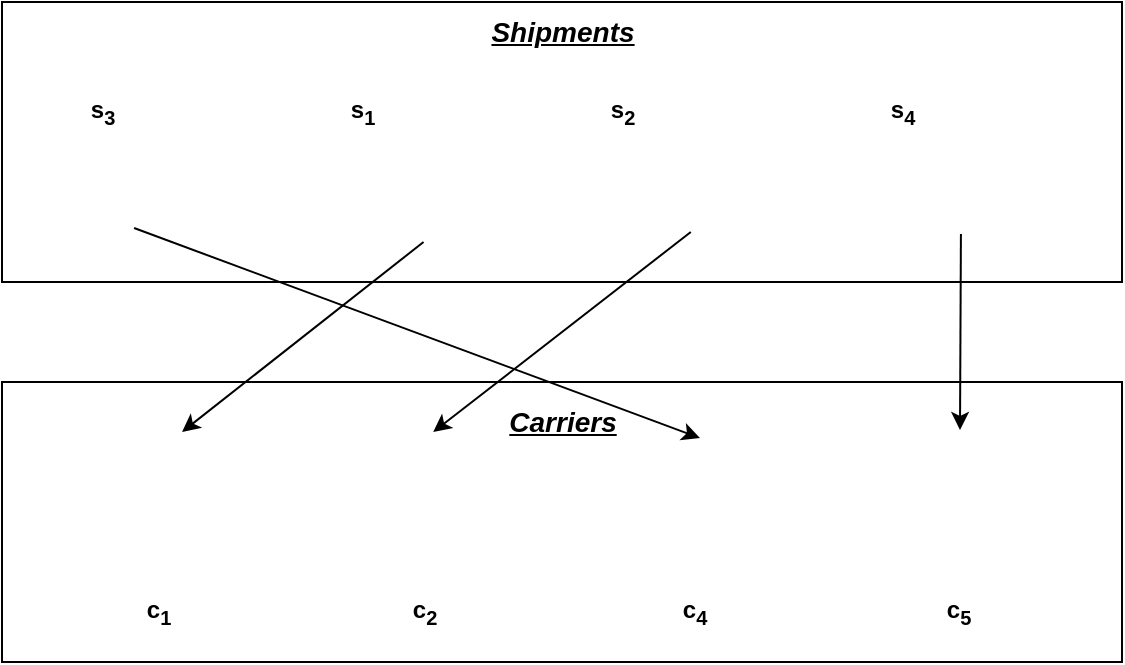 <mxfile version="27.1.0">
  <diagram name="Page-1" id="V66jjtAIcyRsQLiRkZYL">
    <mxGraphModel dx="1726" dy="777" grid="1" gridSize="10" guides="1" tooltips="1" connect="1" arrows="1" fold="1" page="1" pageScale="1" pageWidth="300" pageHeight="500" math="0" shadow="0">
      <root>
        <mxCell id="0" />
        <mxCell id="1" parent="0" />
        <mxCell id="elJnN8FyRu267nW9WN58-1" value="" style="rounded=0;whiteSpace=wrap;html=1;" parent="1" vertex="1">
          <mxGeometry x="-280" y="85" width="560" height="140" as="geometry" />
        </mxCell>
        <mxCell id="elJnN8FyRu267nW9WN58-2" value="" style="rounded=0;whiteSpace=wrap;html=1;" parent="1" vertex="1">
          <mxGeometry x="-280" y="275" width="560" height="140" as="geometry" />
        </mxCell>
        <mxCell id="elJnN8FyRu267nW9WN58-5" value="" style="shape=image;verticalLabelPosition=bottom;labelBackgroundColor=default;verticalAlign=top;aspect=fixed;imageAspect=0;image=https://static.thenounproject.com/png/47752-200.png;" parent="1" vertex="1">
          <mxGeometry x="-260" y="97.5" width="115" height="115" as="geometry" />
        </mxCell>
        <mxCell id="elJnN8FyRu267nW9WN58-6" value="" style="shape=image;verticalLabelPosition=bottom;labelBackgroundColor=default;verticalAlign=top;aspect=fixed;imageAspect=0;image=https://static.thenounproject.com/png/47752-200.png;" parent="1" vertex="1">
          <mxGeometry x="-130" y="97.5" width="115" height="115" as="geometry" />
        </mxCell>
        <mxCell id="elJnN8FyRu267nW9WN58-7" value="" style="shape=image;verticalLabelPosition=bottom;labelBackgroundColor=default;verticalAlign=top;aspect=fixed;imageAspect=0;image=https://static.thenounproject.com/png/47752-200.png;" parent="1" vertex="1">
          <mxGeometry x="2.5" y="97.5" width="115" height="115" as="geometry" />
        </mxCell>
        <mxCell id="elJnN8FyRu267nW9WN58-8" value="" style="shape=image;verticalLabelPosition=bottom;labelBackgroundColor=default;verticalAlign=top;aspect=fixed;imageAspect=0;image=https://static.thenounproject.com/png/47752-200.png;" parent="1" vertex="1">
          <mxGeometry x="140" y="97.5" width="115" height="115" as="geometry" />
        </mxCell>
        <mxCell id="elJnN8FyRu267nW9WN58-10" value="&lt;i&gt;&lt;u&gt;&lt;font style=&quot;font-size: 14px;&quot;&gt;Shipments&lt;/font&gt;&lt;/u&gt;&lt;/i&gt;" style="text;html=1;align=center;verticalAlign=middle;resizable=0;points=[];autosize=1;strokeColor=none;fillColor=none;fontStyle=1" parent="1" vertex="1">
          <mxGeometry x="-45" y="85" width="90" height="30" as="geometry" />
        </mxCell>
        <mxCell id="elJnN8FyRu267nW9WN58-12" value="s&lt;sub&gt;3&lt;/sub&gt;" style="text;html=1;align=center;verticalAlign=middle;resizable=0;points=[];autosize=1;strokeColor=none;fillColor=none;fontStyle=1" parent="1" vertex="1">
          <mxGeometry x="-250" y="125" width="40" height="30" as="geometry" />
        </mxCell>
        <mxCell id="elJnN8FyRu267nW9WN58-13" value="s&lt;sub&gt;1&lt;/sub&gt;" style="text;html=1;align=center;verticalAlign=middle;resizable=0;points=[];autosize=1;strokeColor=none;fillColor=none;fontStyle=1" parent="1" vertex="1">
          <mxGeometry x="-120" y="125" width="40" height="30" as="geometry" />
        </mxCell>
        <mxCell id="elJnN8FyRu267nW9WN58-14" value="s&lt;sub&gt;2&lt;/sub&gt;" style="text;html=1;align=center;verticalAlign=middle;resizable=0;points=[];autosize=1;strokeColor=none;fillColor=none;fontStyle=1" parent="1" vertex="1">
          <mxGeometry x="10" y="125" width="40" height="30" as="geometry" />
        </mxCell>
        <mxCell id="elJnN8FyRu267nW9WN58-15" value="s&lt;sub&gt;4&lt;/sub&gt;" style="text;html=1;align=center;verticalAlign=middle;resizable=0;points=[];autosize=1;strokeColor=none;fillColor=none;fontStyle=1" parent="1" vertex="1">
          <mxGeometry x="150" y="125" width="40" height="30" as="geometry" />
        </mxCell>
        <mxCell id="elJnN8FyRu267nW9WN58-16" value="" style="shape=image;verticalLabelPosition=bottom;labelBackgroundColor=default;verticalAlign=top;aspect=fixed;imageAspect=0;image=https://img.freepik.com/premium-vector/vector-icon-cargo-truck-truck-icon-vector-free-delivery-icon_971593-333.jpg;" parent="1" vertex="1">
          <mxGeometry x="-253.69" y="310" width="102.38" height="70" as="geometry" />
        </mxCell>
        <mxCell id="elJnN8FyRu267nW9WN58-17" value="" style="shape=image;verticalLabelPosition=bottom;labelBackgroundColor=default;verticalAlign=top;aspect=fixed;imageAspect=0;image=https://img.freepik.com/premium-vector/vector-icon-cargo-truck-truck-icon-vector-free-delivery-icon_971593-333.jpg;" parent="1" vertex="1">
          <mxGeometry x="-120" y="310" width="102.38" height="70" as="geometry" />
        </mxCell>
        <mxCell id="elJnN8FyRu267nW9WN58-18" value="" style="shape=image;verticalLabelPosition=bottom;labelBackgroundColor=default;verticalAlign=top;aspect=fixed;imageAspect=0;image=https://img.freepik.com/premium-vector/vector-icon-cargo-truck-truck-icon-vector-free-delivery-icon_971593-333.jpg;" parent="1" vertex="1">
          <mxGeometry x="15.12" y="310" width="102.38" height="70" as="geometry" />
        </mxCell>
        <mxCell id="elJnN8FyRu267nW9WN58-19" value="" style="shape=image;verticalLabelPosition=bottom;labelBackgroundColor=default;verticalAlign=top;aspect=fixed;imageAspect=0;image=https://img.freepik.com/premium-vector/vector-icon-cargo-truck-truck-icon-vector-free-delivery-icon_971593-333.jpg;" parent="1" vertex="1">
          <mxGeometry x="146.31" y="310" width="102.38" height="70" as="geometry" />
        </mxCell>
        <mxCell id="elJnN8FyRu267nW9WN58-20" value="c&lt;sub&gt;1&lt;/sub&gt;" style="text;html=1;align=center;verticalAlign=middle;resizable=0;points=[];autosize=1;strokeColor=none;fillColor=none;fontStyle=1" parent="1" vertex="1">
          <mxGeometry x="-222.5" y="375" width="40" height="30" as="geometry" />
        </mxCell>
        <mxCell id="elJnN8FyRu267nW9WN58-21" value="c&lt;sub&gt;2&lt;/sub&gt;" style="text;html=1;align=center;verticalAlign=middle;resizable=0;points=[];autosize=1;strokeColor=none;fillColor=none;fontStyle=1" parent="1" vertex="1">
          <mxGeometry x="-88.81" y="375" width="40" height="30" as="geometry" />
        </mxCell>
        <mxCell id="elJnN8FyRu267nW9WN58-22" value="c&lt;sub&gt;4&lt;/sub&gt;" style="text;html=1;align=center;verticalAlign=middle;resizable=0;points=[];autosize=1;strokeColor=none;fillColor=none;fontStyle=1" parent="1" vertex="1">
          <mxGeometry x="46.31" y="375" width="40" height="30" as="geometry" />
        </mxCell>
        <mxCell id="elJnN8FyRu267nW9WN58-23" value="c&lt;sub&gt;5&lt;/sub&gt;" style="text;html=1;align=center;verticalAlign=middle;resizable=0;points=[];autosize=1;strokeColor=none;fillColor=none;fontStyle=1" parent="1" vertex="1">
          <mxGeometry x="177.5" y="375" width="40" height="30" as="geometry" />
        </mxCell>
        <mxCell id="elJnN8FyRu267nW9WN58-24" value="&lt;span style=&quot;font-size: 14px;&quot;&gt;&lt;i&gt;&lt;u&gt;Carriers&lt;/u&gt;&lt;/i&gt;&lt;/span&gt;" style="text;html=1;align=center;verticalAlign=middle;resizable=0;points=[];autosize=1;strokeColor=none;fillColor=none;fontStyle=1" parent="1" vertex="1">
          <mxGeometry x="-35" y="280" width="70" height="30" as="geometry" />
        </mxCell>
        <mxCell id="elJnN8FyRu267nW9WN58-25" value="" style="endArrow=classic;html=1;rounded=0;exitX=0.5;exitY=1;exitDx=0;exitDy=0;entryX=0.634;entryY=0;entryDx=0;entryDy=0;entryPerimeter=0;" parent="1" edge="1">
          <mxGeometry width="50" height="50" relative="1" as="geometry">
            <mxPoint x="-213.97" y="198" as="sourcePoint" />
            <mxPoint x="68.979" y="303" as="targetPoint" />
          </mxGeometry>
        </mxCell>
        <mxCell id="elJnN8FyRu267nW9WN58-26" value="" style="endArrow=classic;html=1;rounded=0;exitX=0.5;exitY=1;exitDx=0;exitDy=0;" parent="1" edge="1">
          <mxGeometry width="50" height="50" relative="1" as="geometry">
            <mxPoint x="-69.23" y="205" as="sourcePoint" />
            <mxPoint x="-190" y="300" as="targetPoint" />
          </mxGeometry>
        </mxCell>
        <mxCell id="elJnN8FyRu267nW9WN58-27" value="" style="endArrow=classic;html=1;rounded=0;exitX=0.5;exitY=0.978;exitDx=0;exitDy=0;entryX=0.5;entryY=0;entryDx=0;entryDy=0;exitPerimeter=0;" parent="1" edge="1">
          <mxGeometry width="50" height="50" relative="1" as="geometry">
            <mxPoint x="64.4" y="200.0" as="sourcePoint" />
            <mxPoint x="-64.41" y="300.03" as="targetPoint" />
          </mxGeometry>
        </mxCell>
        <mxCell id="elJnN8FyRu267nW9WN58-28" value="" style="endArrow=classic;html=1;rounded=0;exitX=0.5;exitY=1;exitDx=0;exitDy=0;" parent="1" edge="1">
          <mxGeometry width="50" height="50" relative="1" as="geometry">
            <mxPoint x="199.46" y="201" as="sourcePoint" />
            <mxPoint x="199" y="299" as="targetPoint" />
          </mxGeometry>
        </mxCell>
      </root>
    </mxGraphModel>
  </diagram>
</mxfile>
